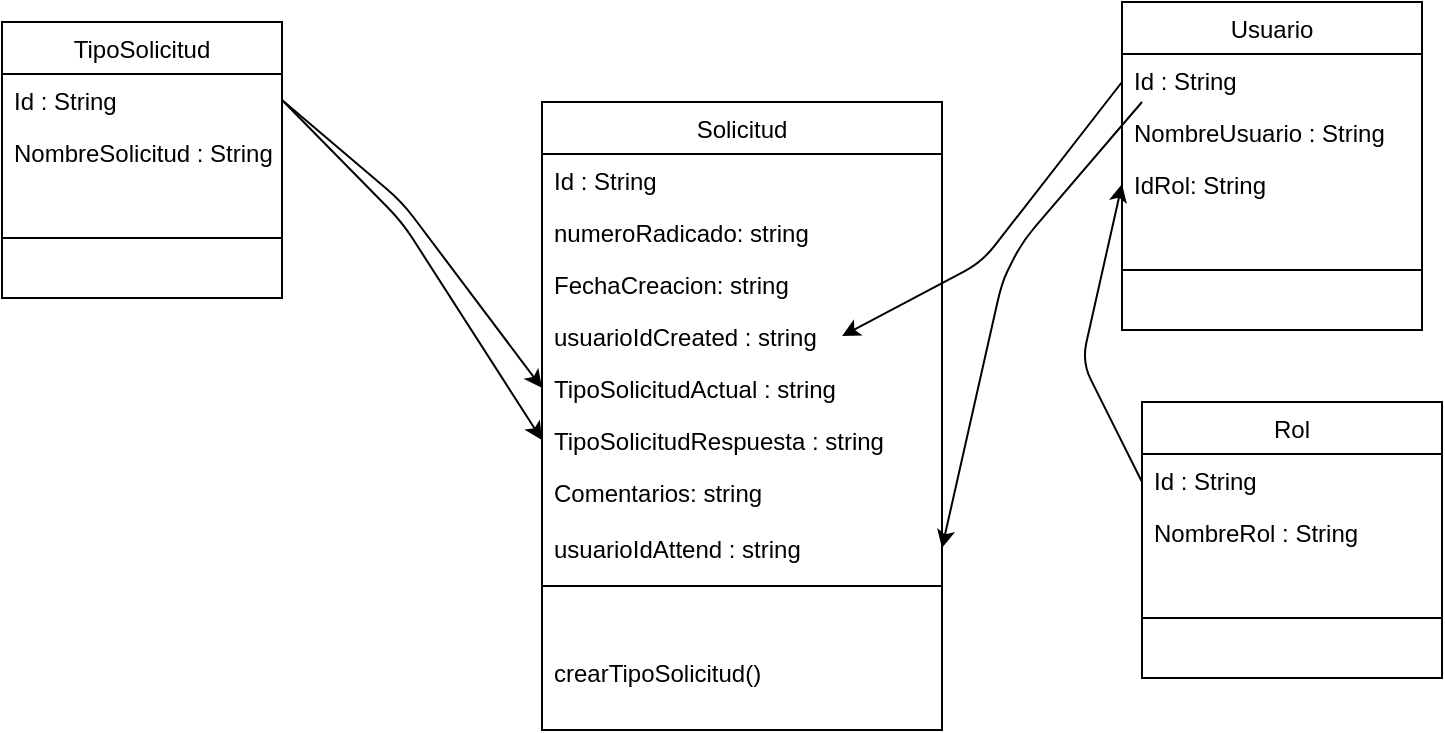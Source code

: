 <mxfile version="14.7.0" type="github">
  <diagram id="C5RBs43oDa-KdzZeNtuy" name="Page-1">
    <mxGraphModel dx="865" dy="479" grid="1" gridSize="10" guides="1" tooltips="1" connect="1" arrows="1" fold="1" page="1" pageScale="1" pageWidth="827" pageHeight="1169" math="0" shadow="0">
      <root>
        <mxCell id="WIyWlLk6GJQsqaUBKTNV-0" />
        <mxCell id="WIyWlLk6GJQsqaUBKTNV-1" parent="WIyWlLk6GJQsqaUBKTNV-0" />
        <mxCell id="zkfFHV4jXpPFQw0GAbJ--17" value="Solicitud" style="swimlane;fontStyle=0;align=center;verticalAlign=top;childLayout=stackLayout;horizontal=1;startSize=26;horizontalStack=0;resizeParent=1;resizeLast=0;collapsible=1;marginBottom=0;rounded=0;shadow=0;strokeWidth=1;" parent="WIyWlLk6GJQsqaUBKTNV-1" vertex="1">
          <mxGeometry x="330" y="70" width="200" height="314" as="geometry">
            <mxRectangle x="550" y="140" width="160" height="26" as="alternateBounds" />
          </mxGeometry>
        </mxCell>
        <mxCell id="zkfFHV4jXpPFQw0GAbJ--18" value="Id : String" style="text;align=left;verticalAlign=top;spacingLeft=4;spacingRight=4;overflow=hidden;rotatable=0;points=[[0,0.5],[1,0.5]];portConstraint=eastwest;" parent="zkfFHV4jXpPFQw0GAbJ--17" vertex="1">
          <mxGeometry y="26" width="200" height="26" as="geometry" />
        </mxCell>
        <mxCell id="zkfFHV4jXpPFQw0GAbJ--19" value="numeroRadicado: string" style="text;align=left;verticalAlign=top;spacingLeft=4;spacingRight=4;overflow=hidden;rotatable=0;points=[[0,0.5],[1,0.5]];portConstraint=eastwest;rounded=0;shadow=0;html=0;" parent="zkfFHV4jXpPFQw0GAbJ--17" vertex="1">
          <mxGeometry y="52" width="200" height="26" as="geometry" />
        </mxCell>
        <mxCell id="zkfFHV4jXpPFQw0GAbJ--20" value="FechaCreacion: string" style="text;align=left;verticalAlign=top;spacingLeft=4;spacingRight=4;overflow=hidden;rotatable=0;points=[[0,0.5],[1,0.5]];portConstraint=eastwest;rounded=0;shadow=0;html=0;" parent="zkfFHV4jXpPFQw0GAbJ--17" vertex="1">
          <mxGeometry y="78" width="200" height="26" as="geometry" />
        </mxCell>
        <mxCell id="zkfFHV4jXpPFQw0GAbJ--21" value="usuarioIdCreated : string" style="text;align=left;verticalAlign=top;spacingLeft=4;spacingRight=4;overflow=hidden;rotatable=0;points=[[0,0.5],[1,0.5]];portConstraint=eastwest;rounded=0;shadow=0;html=0;" parent="zkfFHV4jXpPFQw0GAbJ--17" vertex="1">
          <mxGeometry y="104" width="200" height="26" as="geometry" />
        </mxCell>
        <mxCell id="b_xUYGciK2dLtTD0Pqra-3" value="TipoSolicitudActual : string" style="text;align=left;verticalAlign=top;spacingLeft=4;spacingRight=4;overflow=hidden;rotatable=0;points=[[0,0.5],[1,0.5]];portConstraint=eastwest;rounded=0;shadow=0;html=0;" vertex="1" parent="zkfFHV4jXpPFQw0GAbJ--17">
          <mxGeometry y="130" width="200" height="26" as="geometry" />
        </mxCell>
        <mxCell id="b_xUYGciK2dLtTD0Pqra-4" value="TipoSolicitudRespuesta : string" style="text;align=left;verticalAlign=top;spacingLeft=4;spacingRight=4;overflow=hidden;rotatable=0;points=[[0,0.5],[1,0.5]];portConstraint=eastwest;rounded=0;shadow=0;html=0;" vertex="1" parent="zkfFHV4jXpPFQw0GAbJ--17">
          <mxGeometry y="156" width="200" height="26" as="geometry" />
        </mxCell>
        <mxCell id="b_xUYGciK2dLtTD0Pqra-17" value="Comentarios: string" style="text;align=left;verticalAlign=top;spacingLeft=4;spacingRight=4;overflow=hidden;rotatable=0;points=[[0,0.5],[1,0.5]];portConstraint=eastwest;rounded=0;shadow=0;html=0;" vertex="1" parent="zkfFHV4jXpPFQw0GAbJ--17">
          <mxGeometry y="182" width="200" height="30" as="geometry" />
        </mxCell>
        <mxCell id="zkfFHV4jXpPFQw0GAbJ--23" value="" style="line;html=1;strokeWidth=1;align=left;verticalAlign=middle;spacingTop=-1;spacingLeft=3;spacingRight=3;rotatable=0;labelPosition=right;points=[];portConstraint=eastwest;" parent="zkfFHV4jXpPFQw0GAbJ--17" vertex="1">
          <mxGeometry y="212" width="200" height="60" as="geometry" />
        </mxCell>
        <mxCell id="zkfFHV4jXpPFQw0GAbJ--24" value="crearTipoSolicitud()" style="text;align=left;verticalAlign=top;spacingLeft=4;spacingRight=4;overflow=hidden;rotatable=0;points=[[0,0.5],[1,0.5]];portConstraint=eastwest;" parent="zkfFHV4jXpPFQw0GAbJ--17" vertex="1">
          <mxGeometry y="272" width="200" height="22" as="geometry" />
        </mxCell>
        <mxCell id="b_xUYGciK2dLtTD0Pqra-5" value="TipoSolicitud" style="swimlane;fontStyle=0;align=center;verticalAlign=top;childLayout=stackLayout;horizontal=1;startSize=26;horizontalStack=0;resizeParent=1;resizeLast=0;collapsible=1;marginBottom=0;rounded=0;shadow=0;strokeWidth=1;" vertex="1" parent="WIyWlLk6GJQsqaUBKTNV-1">
          <mxGeometry x="60" y="30" width="140" height="138" as="geometry">
            <mxRectangle x="550" y="140" width="160" height="26" as="alternateBounds" />
          </mxGeometry>
        </mxCell>
        <mxCell id="b_xUYGciK2dLtTD0Pqra-6" value="Id : String" style="text;align=left;verticalAlign=top;spacingLeft=4;spacingRight=4;overflow=hidden;rotatable=0;points=[[0,0.5],[1,0.5]];portConstraint=eastwest;" vertex="1" parent="b_xUYGciK2dLtTD0Pqra-5">
          <mxGeometry y="26" width="140" height="26" as="geometry" />
        </mxCell>
        <mxCell id="b_xUYGciK2dLtTD0Pqra-16" value="NombreSolicitud : String" style="text;align=left;verticalAlign=top;spacingLeft=4;spacingRight=4;overflow=hidden;rotatable=0;points=[[0,0.5],[1,0.5]];portConstraint=eastwest;" vertex="1" parent="b_xUYGciK2dLtTD0Pqra-5">
          <mxGeometry y="52" width="140" height="26" as="geometry" />
        </mxCell>
        <mxCell id="b_xUYGciK2dLtTD0Pqra-12" value="" style="line;html=1;strokeWidth=1;align=left;verticalAlign=middle;spacingTop=-1;spacingLeft=3;spacingRight=3;rotatable=0;labelPosition=right;points=[];portConstraint=eastwest;" vertex="1" parent="b_xUYGciK2dLtTD0Pqra-5">
          <mxGeometry y="78" width="140" height="60" as="geometry" />
        </mxCell>
        <mxCell id="b_xUYGciK2dLtTD0Pqra-14" value="" style="endArrow=classic;html=1;exitX=1;exitY=0.5;exitDx=0;exitDy=0;entryX=0;entryY=0.5;entryDx=0;entryDy=0;" edge="1" parent="WIyWlLk6GJQsqaUBKTNV-1" source="b_xUYGciK2dLtTD0Pqra-6" target="b_xUYGciK2dLtTD0Pqra-3">
          <mxGeometry width="50" height="50" relative="1" as="geometry">
            <mxPoint x="280" y="210" as="sourcePoint" />
            <mxPoint x="330" y="160" as="targetPoint" />
            <Array as="points">
              <mxPoint x="260" y="120" />
            </Array>
          </mxGeometry>
        </mxCell>
        <mxCell id="b_xUYGciK2dLtTD0Pqra-15" value="" style="endArrow=classic;html=1;entryX=0;entryY=0.5;entryDx=0;entryDy=0;exitX=1;exitY=0.5;exitDx=0;exitDy=0;" edge="1" parent="WIyWlLk6GJQsqaUBKTNV-1" source="b_xUYGciK2dLtTD0Pqra-6" target="b_xUYGciK2dLtTD0Pqra-4">
          <mxGeometry width="50" height="50" relative="1" as="geometry">
            <mxPoint x="240" y="110" as="sourcePoint" />
            <mxPoint x="330" y="160" as="targetPoint" />
            <Array as="points">
              <mxPoint x="260" y="130" />
            </Array>
          </mxGeometry>
        </mxCell>
        <mxCell id="b_xUYGciK2dLtTD0Pqra-18" value="Usuario" style="swimlane;fontStyle=0;align=center;verticalAlign=top;childLayout=stackLayout;horizontal=1;startSize=26;horizontalStack=0;resizeParent=1;resizeLast=0;collapsible=1;marginBottom=0;rounded=0;shadow=0;strokeWidth=1;" vertex="1" parent="WIyWlLk6GJQsqaUBKTNV-1">
          <mxGeometry x="620" y="20" width="150" height="164" as="geometry">
            <mxRectangle x="550" y="140" width="160" height="26" as="alternateBounds" />
          </mxGeometry>
        </mxCell>
        <mxCell id="b_xUYGciK2dLtTD0Pqra-22" value="" style="endArrow=classic;html=1;" edge="1" parent="b_xUYGciK2dLtTD0Pqra-18">
          <mxGeometry width="50" height="50" relative="1" as="geometry">
            <mxPoint y="40" as="sourcePoint" />
            <mxPoint x="-140" y="167" as="targetPoint" />
            <Array as="points">
              <mxPoint x="-70" y="130" />
            </Array>
          </mxGeometry>
        </mxCell>
        <mxCell id="b_xUYGciK2dLtTD0Pqra-19" value="Id : String" style="text;align=left;verticalAlign=top;spacingLeft=4;spacingRight=4;overflow=hidden;rotatable=0;points=[[0,0.5],[1,0.5]];portConstraint=eastwest;" vertex="1" parent="b_xUYGciK2dLtTD0Pqra-18">
          <mxGeometry y="26" width="150" height="26" as="geometry" />
        </mxCell>
        <mxCell id="b_xUYGciK2dLtTD0Pqra-20" value="NombreUsuario : String" style="text;align=left;verticalAlign=top;spacingLeft=4;spacingRight=4;overflow=hidden;rotatable=0;points=[[0,0.5],[1,0.5]];portConstraint=eastwest;" vertex="1" parent="b_xUYGciK2dLtTD0Pqra-18">
          <mxGeometry y="52" width="150" height="26" as="geometry" />
        </mxCell>
        <mxCell id="b_xUYGciK2dLtTD0Pqra-28" value="IdRol: String" style="text;align=left;verticalAlign=top;spacingLeft=4;spacingRight=4;overflow=hidden;rotatable=0;points=[[0,0.5],[1,0.5]];portConstraint=eastwest;" vertex="1" parent="b_xUYGciK2dLtTD0Pqra-18">
          <mxGeometry y="78" width="150" height="26" as="geometry" />
        </mxCell>
        <mxCell id="b_xUYGciK2dLtTD0Pqra-21" value="" style="line;html=1;strokeWidth=1;align=left;verticalAlign=middle;spacingTop=-1;spacingLeft=3;spacingRight=3;rotatable=0;labelPosition=right;points=[];portConstraint=eastwest;" vertex="1" parent="b_xUYGciK2dLtTD0Pqra-18">
          <mxGeometry y="104" width="150" height="60" as="geometry" />
        </mxCell>
        <mxCell id="b_xUYGciK2dLtTD0Pqra-23" value="Rol" style="swimlane;fontStyle=0;align=center;verticalAlign=top;childLayout=stackLayout;horizontal=1;startSize=26;horizontalStack=0;resizeParent=1;resizeLast=0;collapsible=1;marginBottom=0;rounded=0;shadow=0;strokeWidth=1;" vertex="1" parent="WIyWlLk6GJQsqaUBKTNV-1">
          <mxGeometry x="630" y="220" width="150" height="138" as="geometry">
            <mxRectangle x="550" y="140" width="160" height="26" as="alternateBounds" />
          </mxGeometry>
        </mxCell>
        <mxCell id="b_xUYGciK2dLtTD0Pqra-24" value="" style="endArrow=classic;html=1;entryX=0;entryY=0.5;entryDx=0;entryDy=0;" edge="1" parent="b_xUYGciK2dLtTD0Pqra-23" target="b_xUYGciK2dLtTD0Pqra-28">
          <mxGeometry width="50" height="50" relative="1" as="geometry">
            <mxPoint y="40" as="sourcePoint" />
            <mxPoint x="-10" y="-100" as="targetPoint" />
            <Array as="points">
              <mxPoint x="-30" y="-20" />
            </Array>
          </mxGeometry>
        </mxCell>
        <mxCell id="b_xUYGciK2dLtTD0Pqra-25" value="Id : String" style="text;align=left;verticalAlign=top;spacingLeft=4;spacingRight=4;overflow=hidden;rotatable=0;points=[[0,0.5],[1,0.5]];portConstraint=eastwest;" vertex="1" parent="b_xUYGciK2dLtTD0Pqra-23">
          <mxGeometry y="26" width="150" height="26" as="geometry" />
        </mxCell>
        <mxCell id="b_xUYGciK2dLtTD0Pqra-26" value="NombreRol : String" style="text;align=left;verticalAlign=top;spacingLeft=4;spacingRight=4;overflow=hidden;rotatable=0;points=[[0,0.5],[1,0.5]];portConstraint=eastwest;" vertex="1" parent="b_xUYGciK2dLtTD0Pqra-23">
          <mxGeometry y="52" width="150" height="26" as="geometry" />
        </mxCell>
        <mxCell id="b_xUYGciK2dLtTD0Pqra-27" value="" style="line;html=1;strokeWidth=1;align=left;verticalAlign=middle;spacingTop=-1;spacingLeft=3;spacingRight=3;rotatable=0;labelPosition=right;points=[];portConstraint=eastwest;" vertex="1" parent="b_xUYGciK2dLtTD0Pqra-23">
          <mxGeometry y="78" width="150" height="60" as="geometry" />
        </mxCell>
        <mxCell id="b_xUYGciK2dLtTD0Pqra-29" value="usuarioIdAttend : string" style="text;align=left;verticalAlign=top;spacingLeft=4;spacingRight=4;overflow=hidden;rotatable=0;points=[[0,0.5],[1,0.5]];portConstraint=eastwest;rounded=0;shadow=0;html=0;" vertex="1" parent="WIyWlLk6GJQsqaUBKTNV-1">
          <mxGeometry x="330" y="280" width="200" height="26" as="geometry" />
        </mxCell>
        <mxCell id="b_xUYGciK2dLtTD0Pqra-30" value="" style="endArrow=classic;html=1;" edge="1" parent="WIyWlLk6GJQsqaUBKTNV-1" target="b_xUYGciK2dLtTD0Pqra-29">
          <mxGeometry width="50" height="50" relative="1" as="geometry">
            <mxPoint x="630" y="70" as="sourcePoint" />
            <mxPoint x="490" y="197" as="targetPoint" />
            <Array as="points">
              <mxPoint x="570" y="140" />
              <mxPoint x="560" y="160" />
              <mxPoint x="530" y="293" />
            </Array>
          </mxGeometry>
        </mxCell>
      </root>
    </mxGraphModel>
  </diagram>
</mxfile>

